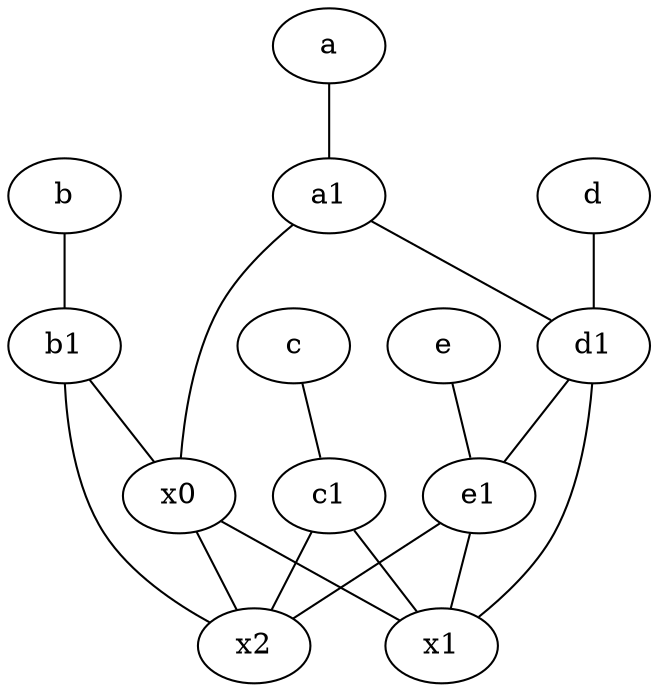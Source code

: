 graph {
	node [labelfontsize=50]
	a1 [labelfontsize=50 pos="8,3!"]
	b1 [labelfontsize=50 pos="9,4!"]
	d1 [labelfontsize=50 pos="3,5!"]
	c [labelfontsize=50 pos="4.5,2!"]
	d [labelfontsize=50 pos="2,5!"]
	x1 [labelfontsize=50]
	x0 [labelfontsize=50]
	x2 [labelfontsize=50]
	c1 [labelfontsize=50 pos="4.5,3!"]
	e [labelfontsize=50 pos="7,9!"]
	e1 [labelfontsize=50 pos="7,7!"]
	a [labelfontsize=50 pos="8,2!"]
	b [labelfontsize=50 pos="10,4!"]
	b1 -- x0
	c1 -- x1
	e -- e1
	x0 -- x2
	d -- d1
	e1 -- x1
	e1 -- x2
	a1 -- d1
	c -- c1
	d1 -- x1
	b -- b1
	a -- a1
	d1 -- e1
	c1 -- x2
	b1 -- x2
	a1 -- x0
	x0 -- x1
}
